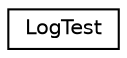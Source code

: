 digraph G
{
  edge [fontname="Helvetica",fontsize="10",labelfontname="Helvetica",labelfontsize="10"];
  node [fontname="Helvetica",fontsize="10",shape=record];
  rankdir=LR;
  Node1 [label="LogTest",height=0.2,width=0.4,color="black", fillcolor="white", style="filled",URL="$class_log_test.html"];
}

